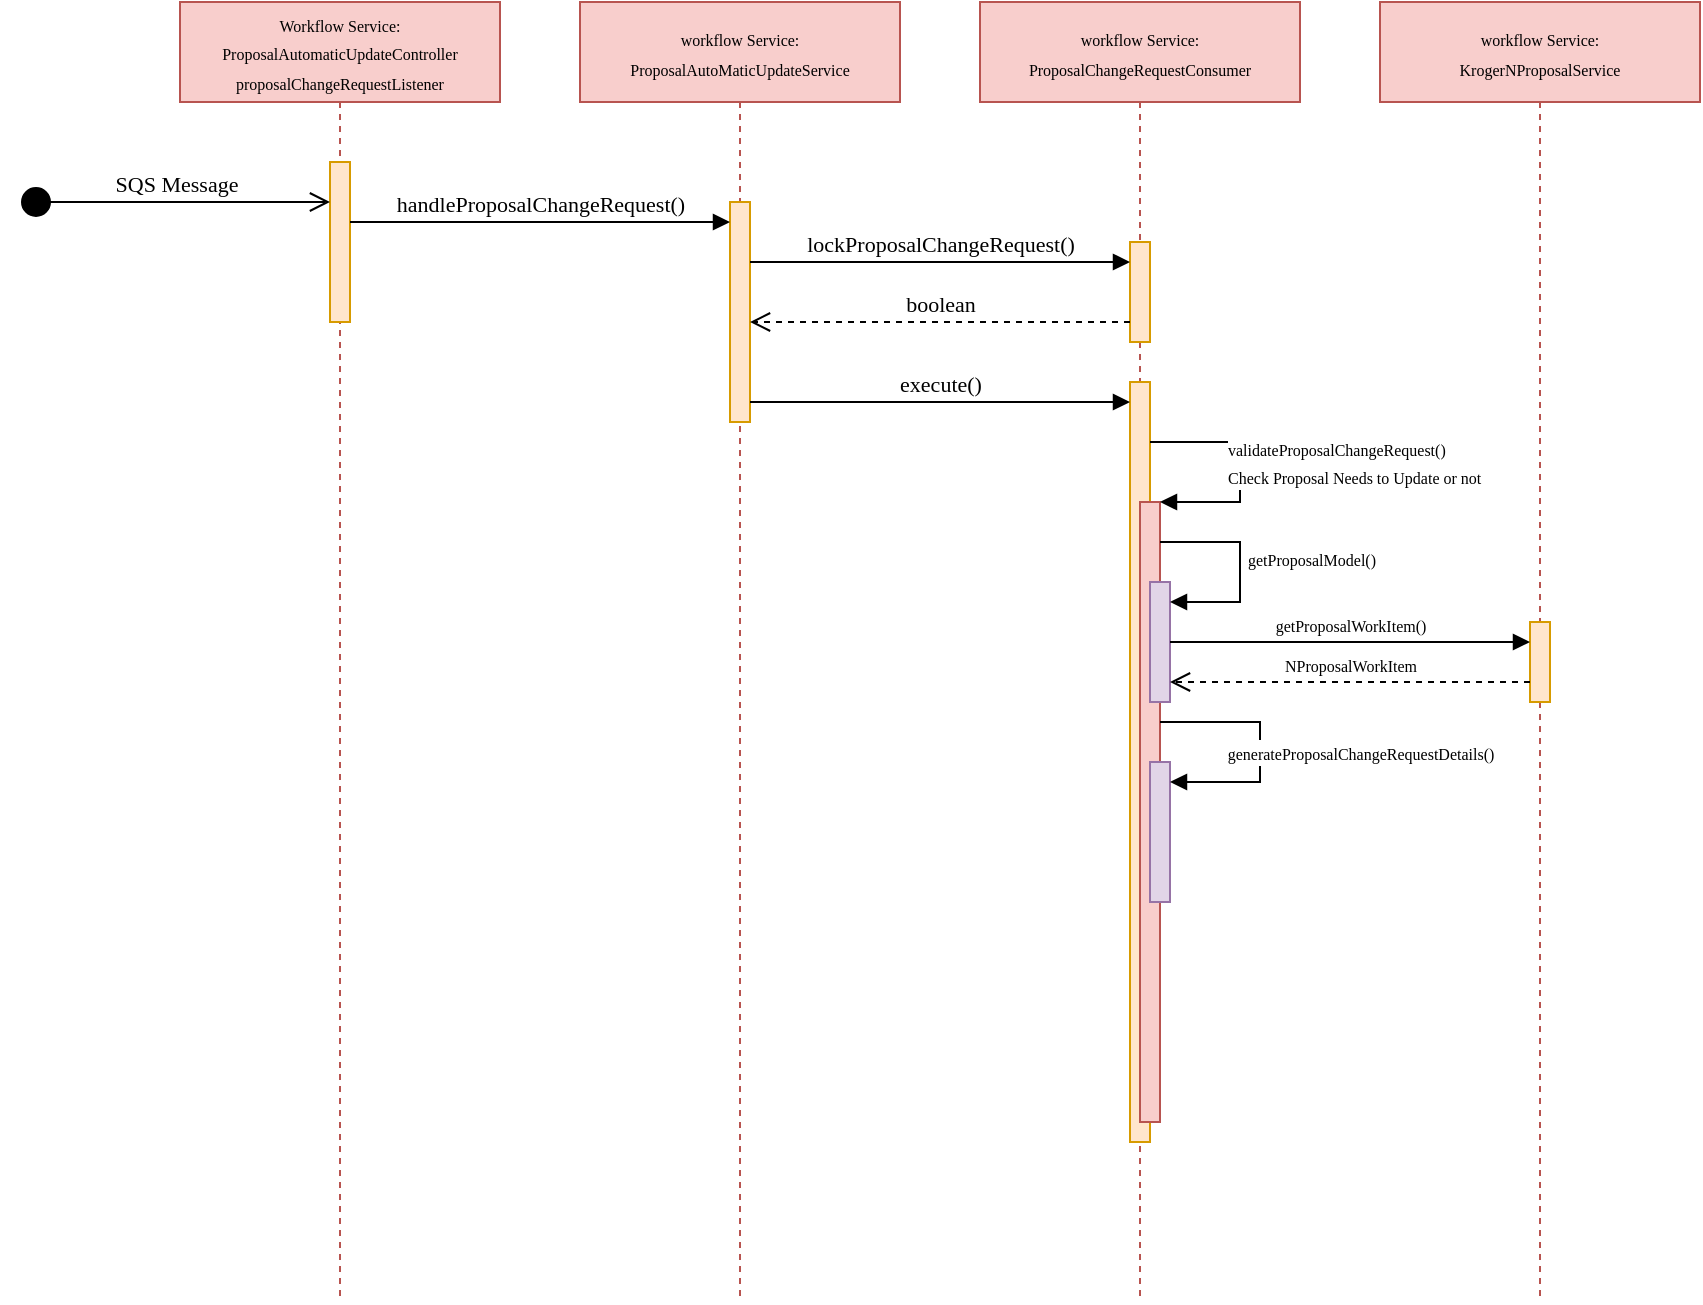 <mxfile version="14.9.0" type="github">
  <diagram id="ZNa-wCwPPQRgIEzYIOec" name="Page-1">
    <mxGraphModel dx="691" dy="441" grid="1" gridSize="10" guides="1" tooltips="1" connect="1" arrows="1" fold="1" page="1" pageScale="1" pageWidth="827" pageHeight="1169" math="0" shadow="0">
      <root>
        <mxCell id="0" />
        <mxCell id="1" parent="0" />
        <mxCell id="bmDj7M7-oMtAyaE8z1Wn-20" value="&lt;font style=&quot;font-size: 8px&quot;&gt;Workflow Service: ProposalAutomaticUpdateController&lt;br&gt;proposalChangeRequestListener&lt;br&gt;&lt;/font&gt;" style="shape=umlLifeline;perimeter=lifelinePerimeter;whiteSpace=wrap;html=1;container=1;collapsible=0;recursiveResize=0;outlineConnect=0;shadow=0;sketch=0;fontFamily=Verdana;strokeColor=#b85450;strokeWidth=1;fillColor=#f8cecc;size=50;" vertex="1" parent="1">
          <mxGeometry x="120" y="30" width="160" height="650" as="geometry" />
        </mxCell>
        <mxCell id="bmDj7M7-oMtAyaE8z1Wn-67" value="" style="html=1;points=[];perimeter=orthogonalPerimeter;shadow=0;sketch=0;fontFamily=Verdana;strokeColor=#d79b00;strokeWidth=1;fillColor=#ffe6cc;" vertex="1" parent="bmDj7M7-oMtAyaE8z1Wn-20">
          <mxGeometry x="75" y="80" width="10" height="80" as="geometry" />
        </mxCell>
        <mxCell id="bmDj7M7-oMtAyaE8z1Wn-21" value="&lt;font style=&quot;font-size: 8px&quot;&gt;workflow Service:&lt;br&gt;ProposalAutoMaticUpdateService&lt;/font&gt;" style="shape=umlLifeline;perimeter=lifelinePerimeter;whiteSpace=wrap;html=1;container=1;collapsible=0;recursiveResize=0;outlineConnect=0;shadow=0;sketch=0;fontFamily=Verdana;strokeColor=#b85450;strokeWidth=1;fillColor=#f8cecc;size=50;" vertex="1" parent="1">
          <mxGeometry x="320" y="30" width="160" height="650" as="geometry" />
        </mxCell>
        <mxCell id="bmDj7M7-oMtAyaE8z1Wn-68" value="" style="html=1;points=[];perimeter=orthogonalPerimeter;shadow=0;sketch=0;fontFamily=Verdana;strokeColor=#d79b00;strokeWidth=1;fillColor=#ffe6cc;" vertex="1" parent="bmDj7M7-oMtAyaE8z1Wn-21">
          <mxGeometry x="75" y="100" width="10" height="110" as="geometry" />
        </mxCell>
        <mxCell id="bmDj7M7-oMtAyaE8z1Wn-22" value="&lt;font style=&quot;font-size: 8px&quot;&gt;workflow Service:&lt;br&gt;ProposalChangeRequestConsumer&lt;/font&gt;" style="shape=umlLifeline;perimeter=lifelinePerimeter;whiteSpace=wrap;html=1;container=1;collapsible=0;recursiveResize=0;outlineConnect=0;shadow=0;sketch=0;fontFamily=Verdana;strokeColor=#b85450;strokeWidth=1;fillColor=#f8cecc;size=50;" vertex="1" parent="1">
          <mxGeometry x="520" y="30" width="160" height="650" as="geometry" />
        </mxCell>
        <mxCell id="bmDj7M7-oMtAyaE8z1Wn-71" value="" style="html=1;points=[];perimeter=orthogonalPerimeter;shadow=0;sketch=0;fontFamily=Verdana;strokeColor=#d79b00;strokeWidth=1;fillColor=#ffe6cc;" vertex="1" parent="bmDj7M7-oMtAyaE8z1Wn-22">
          <mxGeometry x="75" y="120" width="10" height="50" as="geometry" />
        </mxCell>
        <mxCell id="bmDj7M7-oMtAyaE8z1Wn-74" value="" style="html=1;points=[];perimeter=orthogonalPerimeter;shadow=0;sketch=0;fontFamily=Verdana;strokeColor=#d79b00;strokeWidth=1;fillColor=#ffe6cc;" vertex="1" parent="bmDj7M7-oMtAyaE8z1Wn-22">
          <mxGeometry x="75" y="190" width="10" height="380" as="geometry" />
        </mxCell>
        <mxCell id="bmDj7M7-oMtAyaE8z1Wn-76" value="" style="html=1;points=[];perimeter=orthogonalPerimeter;shadow=0;sketch=0;fontFamily=Verdana;strokeColor=#b85450;strokeWidth=1;fillColor=#f8cecc;" vertex="1" parent="bmDj7M7-oMtAyaE8z1Wn-22">
          <mxGeometry x="80" y="250" width="10" height="310" as="geometry" />
        </mxCell>
        <mxCell id="bmDj7M7-oMtAyaE8z1Wn-77" value="&lt;font style=&quot;font-size: 8px&quot;&gt;validateProposalChangeRequest()&lt;br&gt;Check Proposal Needs to Update or not&lt;/font&gt;" style="edgeStyle=orthogonalEdgeStyle;html=1;align=left;spacingLeft=2;endArrow=block;rounded=0;entryX=1;entryY=0;fontFamily=Verdana;" edge="1" target="bmDj7M7-oMtAyaE8z1Wn-76" parent="bmDj7M7-oMtAyaE8z1Wn-22" source="bmDj7M7-oMtAyaE8z1Wn-74">
          <mxGeometry x="-0.043" y="-10" relative="1" as="geometry">
            <mxPoint x="140" y="220" as="sourcePoint" />
            <Array as="points">
              <mxPoint x="130" y="220" />
              <mxPoint x="130" y="250" />
            </Array>
            <mxPoint as="offset" />
          </mxGeometry>
        </mxCell>
        <mxCell id="bmDj7M7-oMtAyaE8z1Wn-80" value="" style="html=1;points=[];perimeter=orthogonalPerimeter;shadow=0;sketch=0;fontFamily=Verdana;strokeColor=#9673a6;strokeWidth=1;fillColor=#e1d5e7;" vertex="1" parent="bmDj7M7-oMtAyaE8z1Wn-22">
          <mxGeometry x="85" y="290" width="10" height="60" as="geometry" />
        </mxCell>
        <mxCell id="bmDj7M7-oMtAyaE8z1Wn-81" value="&lt;span style=&quot;font-size: 8px&quot;&gt;getProposalModel()&lt;/span&gt;" style="edgeStyle=orthogonalEdgeStyle;html=1;align=left;spacingLeft=2;endArrow=block;rounded=0;fontFamily=Verdana;" edge="1" parent="bmDj7M7-oMtAyaE8z1Wn-22" target="bmDj7M7-oMtAyaE8z1Wn-80" source="bmDj7M7-oMtAyaE8z1Wn-76">
          <mxGeometry x="-0.091" relative="1" as="geometry">
            <mxPoint x="85" y="270" as="sourcePoint" />
            <Array as="points">
              <mxPoint x="130" y="270" />
              <mxPoint x="130" y="300" />
            </Array>
            <mxPoint as="offset" />
          </mxGeometry>
        </mxCell>
        <mxCell id="bmDj7M7-oMtAyaE8z1Wn-93" value="" style="html=1;points=[];perimeter=orthogonalPerimeter;shadow=0;sketch=0;fontFamily=Verdana;strokeColor=#9673a6;strokeWidth=1;fillColor=#e1d5e7;" vertex="1" parent="bmDj7M7-oMtAyaE8z1Wn-22">
          <mxGeometry x="85" y="380" width="10" height="70" as="geometry" />
        </mxCell>
        <mxCell id="bmDj7M7-oMtAyaE8z1Wn-94" value="" style="edgeStyle=orthogonalEdgeStyle;html=1;align=left;spacingLeft=2;endArrow=block;rounded=0;fontFamily=Verdana;" edge="1" parent="bmDj7M7-oMtAyaE8z1Wn-22" source="bmDj7M7-oMtAyaE8z1Wn-76" target="bmDj7M7-oMtAyaE8z1Wn-93">
          <mxGeometry x="-0.091" relative="1" as="geometry">
            <mxPoint x="130" y="410" as="sourcePoint" />
            <Array as="points">
              <mxPoint x="140" y="360" />
              <mxPoint x="140" y="390" />
            </Array>
            <mxPoint as="offset" />
            <mxPoint x="135" y="440" as="targetPoint" />
          </mxGeometry>
        </mxCell>
        <mxCell id="bmDj7M7-oMtAyaE8z1Wn-95" value="&lt;font style=&quot;font-size: 8px&quot;&gt;generateProposalChangeRequestDetails()&lt;/font&gt;" style="edgeLabel;html=1;align=center;verticalAlign=middle;resizable=0;points=[];fontFamily=Verdana;" vertex="1" connectable="0" parent="bmDj7M7-oMtAyaE8z1Wn-94">
          <mxGeometry x="-0.136" relative="1" as="geometry">
            <mxPoint x="50" y="11" as="offset" />
          </mxGeometry>
        </mxCell>
        <mxCell id="bmDj7M7-oMtAyaE8z1Wn-66" value="SQS Message" style="html=1;verticalAlign=bottom;startArrow=circle;startFill=1;endArrow=open;startSize=6;endSize=8;fontFamily=Verdana;" edge="1" parent="1" target="bmDj7M7-oMtAyaE8z1Wn-67">
          <mxGeometry width="80" relative="1" as="geometry">
            <mxPoint x="40" y="130" as="sourcePoint" />
            <mxPoint x="120" y="130" as="targetPoint" />
          </mxGeometry>
        </mxCell>
        <mxCell id="bmDj7M7-oMtAyaE8z1Wn-69" value="handleProposalChangeRequest()" style="html=1;verticalAlign=bottom;endArrow=block;fontFamily=Verdana;" edge="1" target="bmDj7M7-oMtAyaE8z1Wn-68" parent="1" source="bmDj7M7-oMtAyaE8z1Wn-67">
          <mxGeometry relative="1" as="geometry">
            <mxPoint x="405" y="150" as="sourcePoint" />
            <Array as="points">
              <mxPoint x="360" y="140" />
            </Array>
          </mxGeometry>
        </mxCell>
        <mxCell id="bmDj7M7-oMtAyaE8z1Wn-72" value="lockProposalChangeRequest()" style="html=1;verticalAlign=bottom;endArrow=block;fontFamily=Verdana;" edge="1" target="bmDj7M7-oMtAyaE8z1Wn-71" parent="1" source="bmDj7M7-oMtAyaE8z1Wn-68">
          <mxGeometry relative="1" as="geometry">
            <mxPoint x="580" y="160" as="sourcePoint" />
            <Array as="points">
              <mxPoint x="590" y="160" />
            </Array>
          </mxGeometry>
        </mxCell>
        <mxCell id="bmDj7M7-oMtAyaE8z1Wn-73" value="boolean" style="html=1;verticalAlign=bottom;endArrow=open;dashed=1;endSize=8;fontFamily=Verdana;" edge="1" source="bmDj7M7-oMtAyaE8z1Wn-71" parent="1" target="bmDj7M7-oMtAyaE8z1Wn-68">
          <mxGeometry relative="1" as="geometry">
            <mxPoint x="580" y="236" as="targetPoint" />
            <Array as="points">
              <mxPoint x="560" y="190" />
              <mxPoint x="530" y="190" />
            </Array>
          </mxGeometry>
        </mxCell>
        <mxCell id="bmDj7M7-oMtAyaE8z1Wn-75" value="execute()" style="html=1;verticalAlign=bottom;endArrow=block;fontFamily=Verdana;" edge="1" parent="1" source="bmDj7M7-oMtAyaE8z1Wn-68" target="bmDj7M7-oMtAyaE8z1Wn-74">
          <mxGeometry width="80" relative="1" as="geometry">
            <mxPoint x="570" y="250" as="sourcePoint" />
            <mxPoint x="650" y="250" as="targetPoint" />
            <Array as="points">
              <mxPoint x="570" y="230" />
            </Array>
          </mxGeometry>
        </mxCell>
        <mxCell id="bmDj7M7-oMtAyaE8z1Wn-82" value="&lt;font style=&quot;font-size: 8px&quot;&gt;workflow Service:&lt;br&gt;KrogerNProposalService&lt;br&gt;&lt;/font&gt;" style="shape=umlLifeline;perimeter=lifelinePerimeter;whiteSpace=wrap;html=1;container=1;collapsible=0;recursiveResize=0;outlineConnect=0;shadow=0;sketch=0;fontFamily=Verdana;strokeColor=#b85450;strokeWidth=1;fillColor=#f8cecc;size=50;" vertex="1" parent="1">
          <mxGeometry x="720" y="30" width="160" height="650" as="geometry" />
        </mxCell>
        <mxCell id="bmDj7M7-oMtAyaE8z1Wn-87" value="" style="html=1;points=[];perimeter=orthogonalPerimeter;shadow=0;sketch=0;fontFamily=Verdana;strokeColor=#d79b00;strokeWidth=1;fillColor=#ffe6cc;" vertex="1" parent="bmDj7M7-oMtAyaE8z1Wn-82">
          <mxGeometry x="75" y="310" width="10" height="40" as="geometry" />
        </mxCell>
        <mxCell id="bmDj7M7-oMtAyaE8z1Wn-89" value="&lt;font style=&quot;font-size: 8px&quot;&gt;getProposalWorkItem()&lt;/font&gt;" style="html=1;verticalAlign=bottom;endArrow=block;fontFamily=Verdana;" edge="1" parent="1" source="bmDj7M7-oMtAyaE8z1Wn-80" target="bmDj7M7-oMtAyaE8z1Wn-87">
          <mxGeometry width="80" relative="1" as="geometry">
            <mxPoint x="650" y="350" as="sourcePoint" />
            <mxPoint x="840" y="350" as="targetPoint" />
            <Array as="points">
              <mxPoint x="770" y="350" />
            </Array>
          </mxGeometry>
        </mxCell>
        <mxCell id="bmDj7M7-oMtAyaE8z1Wn-92" value="&lt;font style=&quot;font-size: 8px&quot;&gt;NProposalWorkItem&lt;/font&gt;" style="html=1;verticalAlign=bottom;endArrow=open;dashed=1;endSize=8;fontFamily=Verdana;" edge="1" parent="1" source="bmDj7M7-oMtAyaE8z1Wn-87" target="bmDj7M7-oMtAyaE8z1Wn-80">
          <mxGeometry relative="1" as="geometry">
            <mxPoint x="790" y="370" as="sourcePoint" />
            <mxPoint x="710" y="370" as="targetPoint" />
            <Array as="points">
              <mxPoint x="690" y="370" />
            </Array>
          </mxGeometry>
        </mxCell>
      </root>
    </mxGraphModel>
  </diagram>
</mxfile>
